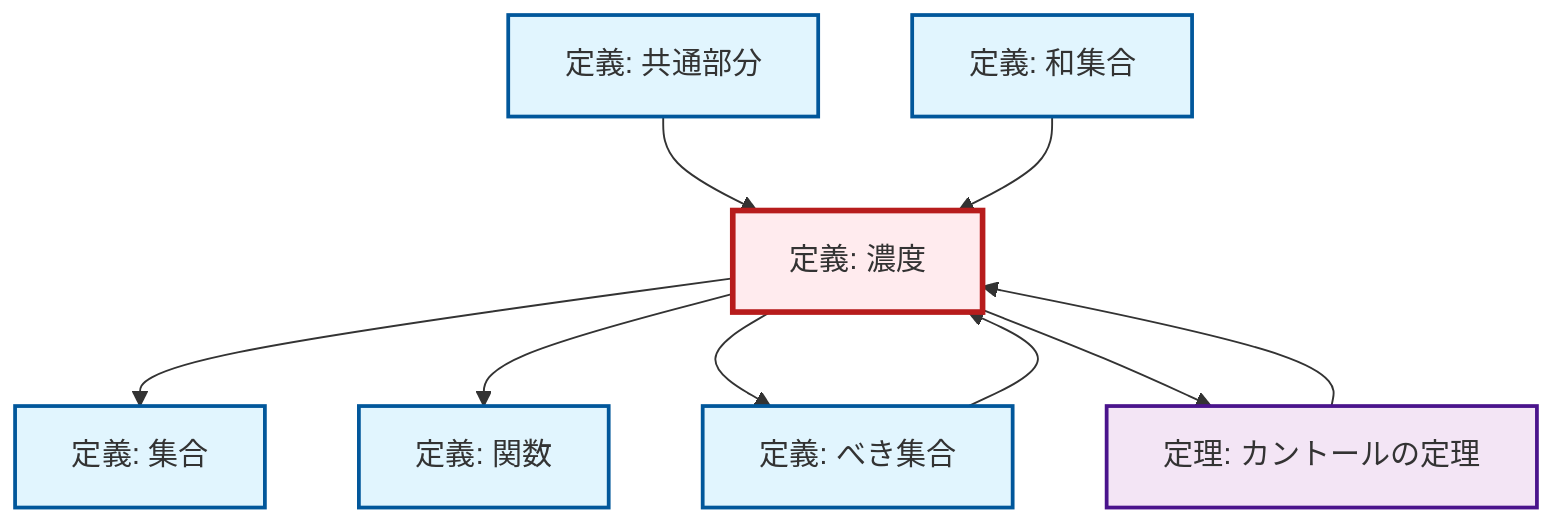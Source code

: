 graph TD
    classDef definition fill:#e1f5fe,stroke:#01579b,stroke-width:2px
    classDef theorem fill:#f3e5f5,stroke:#4a148c,stroke-width:2px
    classDef axiom fill:#fff3e0,stroke:#e65100,stroke-width:2px
    classDef example fill:#e8f5e9,stroke:#1b5e20,stroke-width:2px
    classDef current fill:#ffebee,stroke:#b71c1c,stroke-width:3px
    def-cardinality["定義: 濃度"]:::definition
    def-set["定義: 集合"]:::definition
    thm-cantor["定理: カントールの定理"]:::theorem
    def-power-set["定義: べき集合"]:::definition
    def-union["定義: 和集合"]:::definition
    def-function["定義: 関数"]:::definition
    def-intersection["定義: 共通部分"]:::definition
    def-cardinality --> def-set
    def-power-set --> def-cardinality
    def-intersection --> def-cardinality
    def-cardinality --> def-function
    def-cardinality --> def-power-set
    def-cardinality --> thm-cantor
    thm-cantor --> def-cardinality
    def-union --> def-cardinality
    class def-cardinality current